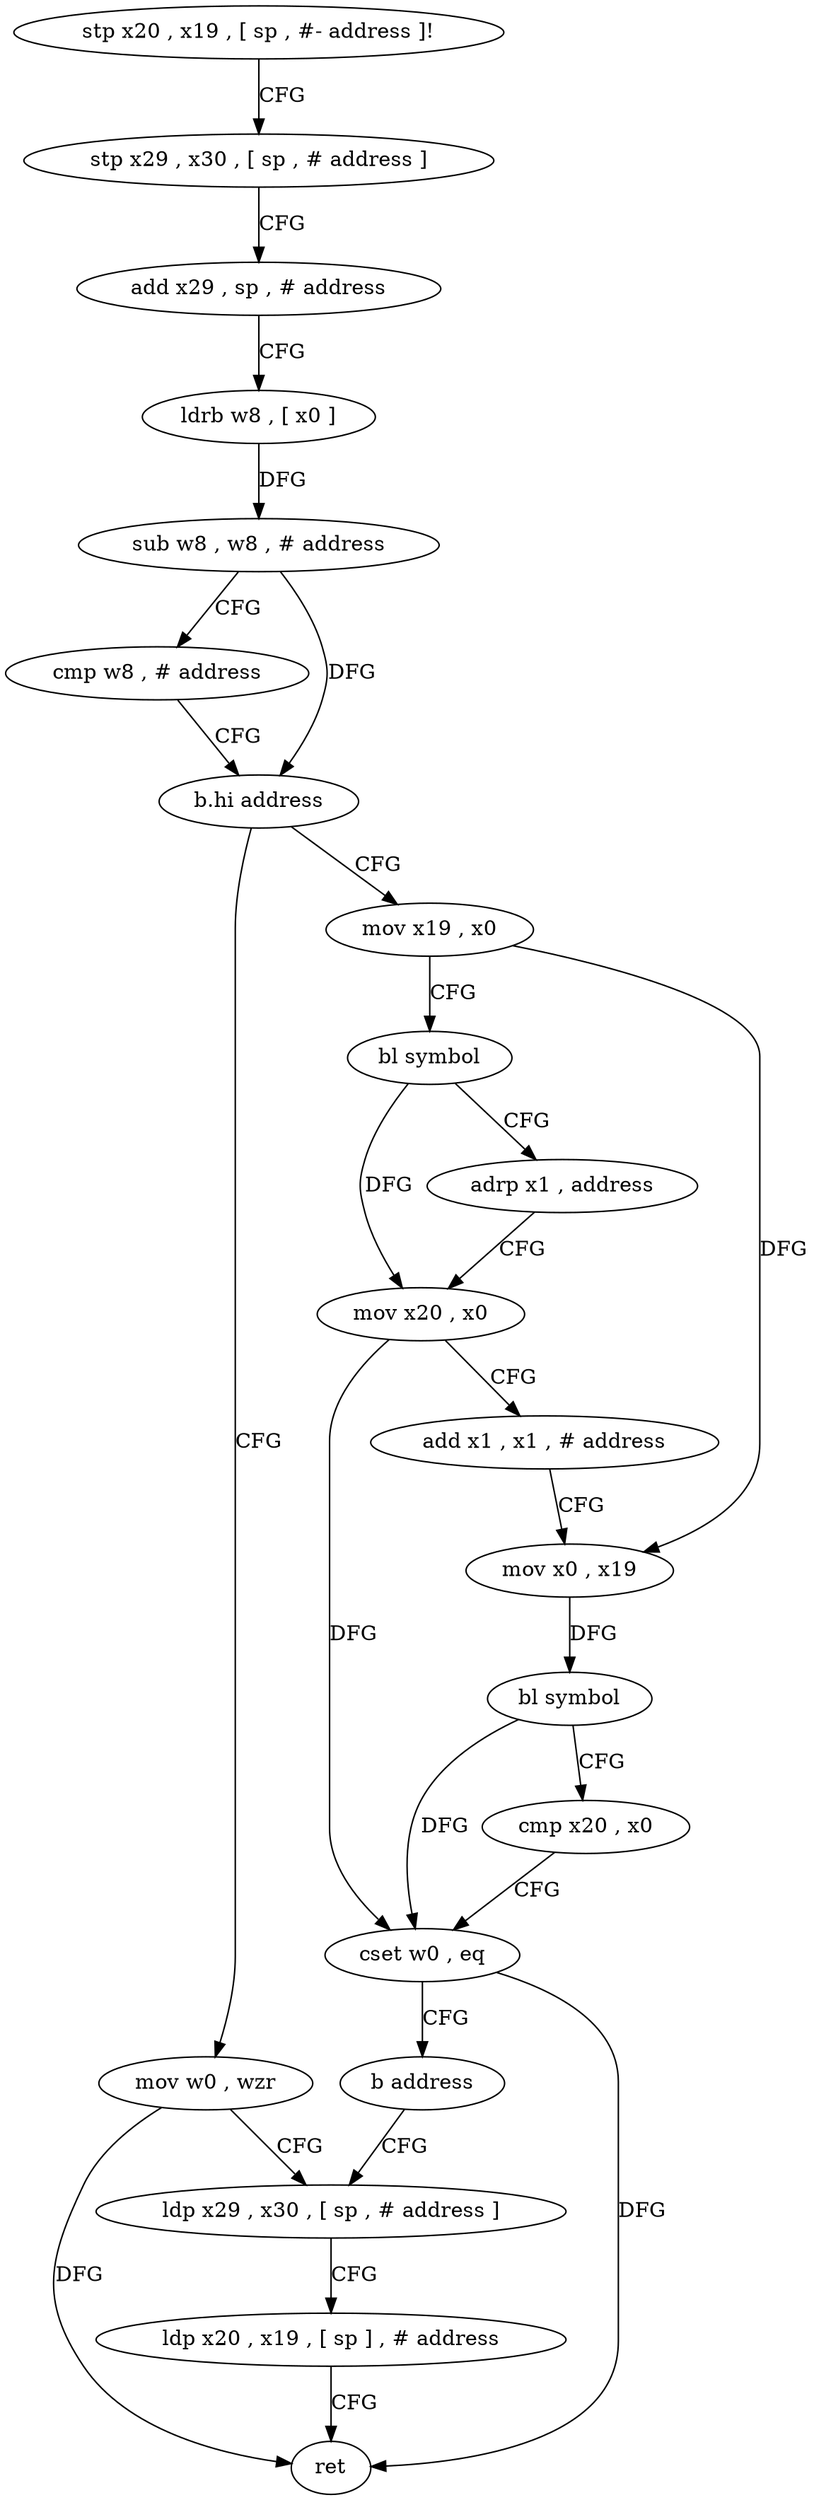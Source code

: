 digraph "func" {
"4203324" [label = "stp x20 , x19 , [ sp , #- address ]!" ]
"4203328" [label = "stp x29 , x30 , [ sp , # address ]" ]
"4203332" [label = "add x29 , sp , # address" ]
"4203336" [label = "ldrb w8 , [ x0 ]" ]
"4203340" [label = "sub w8 , w8 , # address" ]
"4203344" [label = "cmp w8 , # address" ]
"4203348" [label = "b.hi address" ]
"4203392" [label = "mov w0 , wzr" ]
"4203352" [label = "mov x19 , x0" ]
"4203396" [label = "ldp x29 , x30 , [ sp , # address ]" ]
"4203356" [label = "bl symbol" ]
"4203360" [label = "adrp x1 , address" ]
"4203364" [label = "mov x20 , x0" ]
"4203368" [label = "add x1 , x1 , # address" ]
"4203372" [label = "mov x0 , x19" ]
"4203376" [label = "bl symbol" ]
"4203380" [label = "cmp x20 , x0" ]
"4203384" [label = "cset w0 , eq" ]
"4203388" [label = "b address" ]
"4203400" [label = "ldp x20 , x19 , [ sp ] , # address" ]
"4203404" [label = "ret" ]
"4203324" -> "4203328" [ label = "CFG" ]
"4203328" -> "4203332" [ label = "CFG" ]
"4203332" -> "4203336" [ label = "CFG" ]
"4203336" -> "4203340" [ label = "DFG" ]
"4203340" -> "4203344" [ label = "CFG" ]
"4203340" -> "4203348" [ label = "DFG" ]
"4203344" -> "4203348" [ label = "CFG" ]
"4203348" -> "4203392" [ label = "CFG" ]
"4203348" -> "4203352" [ label = "CFG" ]
"4203392" -> "4203396" [ label = "CFG" ]
"4203392" -> "4203404" [ label = "DFG" ]
"4203352" -> "4203356" [ label = "CFG" ]
"4203352" -> "4203372" [ label = "DFG" ]
"4203396" -> "4203400" [ label = "CFG" ]
"4203356" -> "4203360" [ label = "CFG" ]
"4203356" -> "4203364" [ label = "DFG" ]
"4203360" -> "4203364" [ label = "CFG" ]
"4203364" -> "4203368" [ label = "CFG" ]
"4203364" -> "4203384" [ label = "DFG" ]
"4203368" -> "4203372" [ label = "CFG" ]
"4203372" -> "4203376" [ label = "DFG" ]
"4203376" -> "4203380" [ label = "CFG" ]
"4203376" -> "4203384" [ label = "DFG" ]
"4203380" -> "4203384" [ label = "CFG" ]
"4203384" -> "4203388" [ label = "CFG" ]
"4203384" -> "4203404" [ label = "DFG" ]
"4203388" -> "4203396" [ label = "CFG" ]
"4203400" -> "4203404" [ label = "CFG" ]
}
